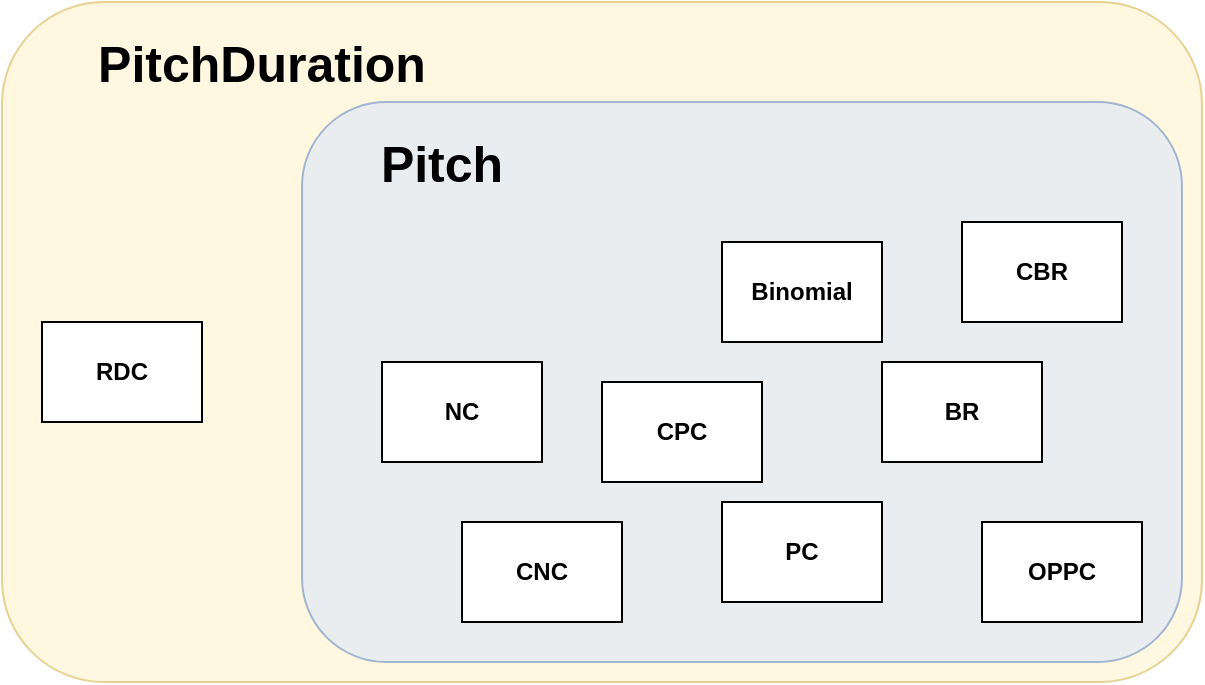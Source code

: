 <mxfile version="14.1.8" type="device"><diagram id="NsbdOVQ8oImrGwgCjOa2" name="Page-1"><mxGraphModel dx="1422" dy="767" grid="1" gridSize="10" guides="1" tooltips="1" connect="1" arrows="1" fold="1" page="1" pageScale="1" pageWidth="850" pageHeight="1100" math="0" shadow="0"><root><mxCell id="0"/><mxCell id="1" parent="0"/><mxCell id="9oOA53PdgRrBrSnhNChk-3" value="" style="rounded=1;whiteSpace=wrap;html=1;opacity=60;fillColor=#fff2cc;strokeColor=#d6b656;" vertex="1" parent="1"><mxGeometry x="130" y="170" width="600" height="340" as="geometry"/></mxCell><mxCell id="9oOA53PdgRrBrSnhNChk-1" value="" style="rounded=1;whiteSpace=wrap;html=1;fillColor=#dae8fc;strokeColor=#6c8ebf;opacity=60;" vertex="1" parent="1"><mxGeometry x="280" y="220" width="440" height="280" as="geometry"/></mxCell><mxCell id="eTh9kcnNgjJD-hhMWWfk-1" value="&lt;b&gt;NC&lt;/b&gt;" style="rounded=0;whiteSpace=wrap;html=1;" parent="1" vertex="1"><mxGeometry x="320" y="350" width="80" height="50" as="geometry"/></mxCell><mxCell id="eTh9kcnNgjJD-hhMWWfk-2" value="&lt;b&gt;CNC&lt;/b&gt;" style="rounded=0;whiteSpace=wrap;html=1;" parent="1" vertex="1"><mxGeometry x="360" y="430" width="80" height="50" as="geometry"/></mxCell><mxCell id="eTh9kcnNgjJD-hhMWWfk-3" value="&lt;b&gt;PC&lt;/b&gt;" style="rounded=0;whiteSpace=wrap;html=1;" parent="1" vertex="1"><mxGeometry x="490" y="420" width="80" height="50" as="geometry"/></mxCell><mxCell id="eTh9kcnNgjJD-hhMWWfk-4" value="&lt;b&gt;CPC&lt;/b&gt;" style="rounded=0;whiteSpace=wrap;html=1;" parent="1" vertex="1"><mxGeometry x="430" y="360" width="80" height="50" as="geometry"/></mxCell><mxCell id="eTh9kcnNgjJD-hhMWWfk-5" value="&lt;b&gt;Binomial&lt;/b&gt;" style="rounded=0;whiteSpace=wrap;html=1;" parent="1" vertex="1"><mxGeometry x="490" y="290" width="80" height="50" as="geometry"/></mxCell><mxCell id="eTh9kcnNgjJD-hhMWWfk-6" value="&lt;b&gt;BR&lt;/b&gt;" style="rounded=0;whiteSpace=wrap;html=1;" parent="1" vertex="1"><mxGeometry x="570" y="350" width="80" height="50" as="geometry"/></mxCell><mxCell id="eTh9kcnNgjJD-hhMWWfk-7" value="&lt;b&gt;CBR&lt;/b&gt;" style="rounded=0;whiteSpace=wrap;html=1;" parent="1" vertex="1"><mxGeometry x="610" y="280" width="80" height="50" as="geometry"/></mxCell><mxCell id="PXsUAUA8lQK_5x1P7He--7" value="&lt;b&gt;OPPC&lt;/b&gt;" style="rounded=0;whiteSpace=wrap;html=1;" parent="1" vertex="1"><mxGeometry x="620" y="430" width="80" height="50" as="geometry"/></mxCell><mxCell id="9oOA53PdgRrBrSnhNChk-2" value="&lt;font style=&quot;font-size: 25px&quot;&gt;&lt;b&gt;Pitch&lt;/b&gt;&lt;/font&gt;" style="text;html=1;strokeColor=none;fillColor=none;align=center;verticalAlign=middle;whiteSpace=wrap;rounded=0;opacity=60;" vertex="1" parent="1"><mxGeometry x="330" y="240" width="40" height="20" as="geometry"/></mxCell><mxCell id="9oOA53PdgRrBrSnhNChk-4" value="&lt;b style=&quot;font-size: 25px&quot;&gt;&lt;font style=&quot;font-size: 25px&quot;&gt;Pitch&lt;/font&gt;Duration&lt;/b&gt;" style="text;html=1;strokeColor=none;fillColor=none;align=center;verticalAlign=middle;whiteSpace=wrap;rounded=0;opacity=60;" vertex="1" parent="1"><mxGeometry x="240" y="190" width="40" height="20" as="geometry"/></mxCell><mxCell id="9oOA53PdgRrBrSnhNChk-6" value="&lt;b&gt;RDC&lt;/b&gt;" style="rounded=0;whiteSpace=wrap;html=1;" vertex="1" parent="1"><mxGeometry x="150" y="330" width="80" height="50" as="geometry"/></mxCell></root></mxGraphModel></diagram></mxfile>